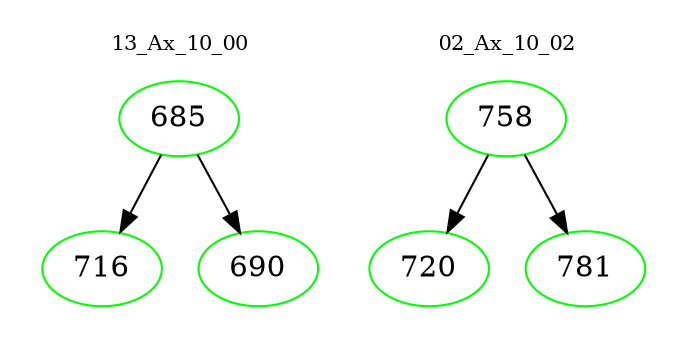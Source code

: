 digraph{
subgraph cluster_0 {
color = white
label = "13_Ax_10_00";
fontsize=10;
T0_685 [label="685", color="green"]
T0_685 -> T0_716 [color="black"]
T0_716 [label="716", color="green"]
T0_685 -> T0_690 [color="black"]
T0_690 [label="690", color="green"]
}
subgraph cluster_1 {
color = white
label = "02_Ax_10_02";
fontsize=10;
T1_758 [label="758", color="green"]
T1_758 -> T1_720 [color="black"]
T1_720 [label="720", color="green"]
T1_758 -> T1_781 [color="black"]
T1_781 [label="781", color="green"]
}
}

